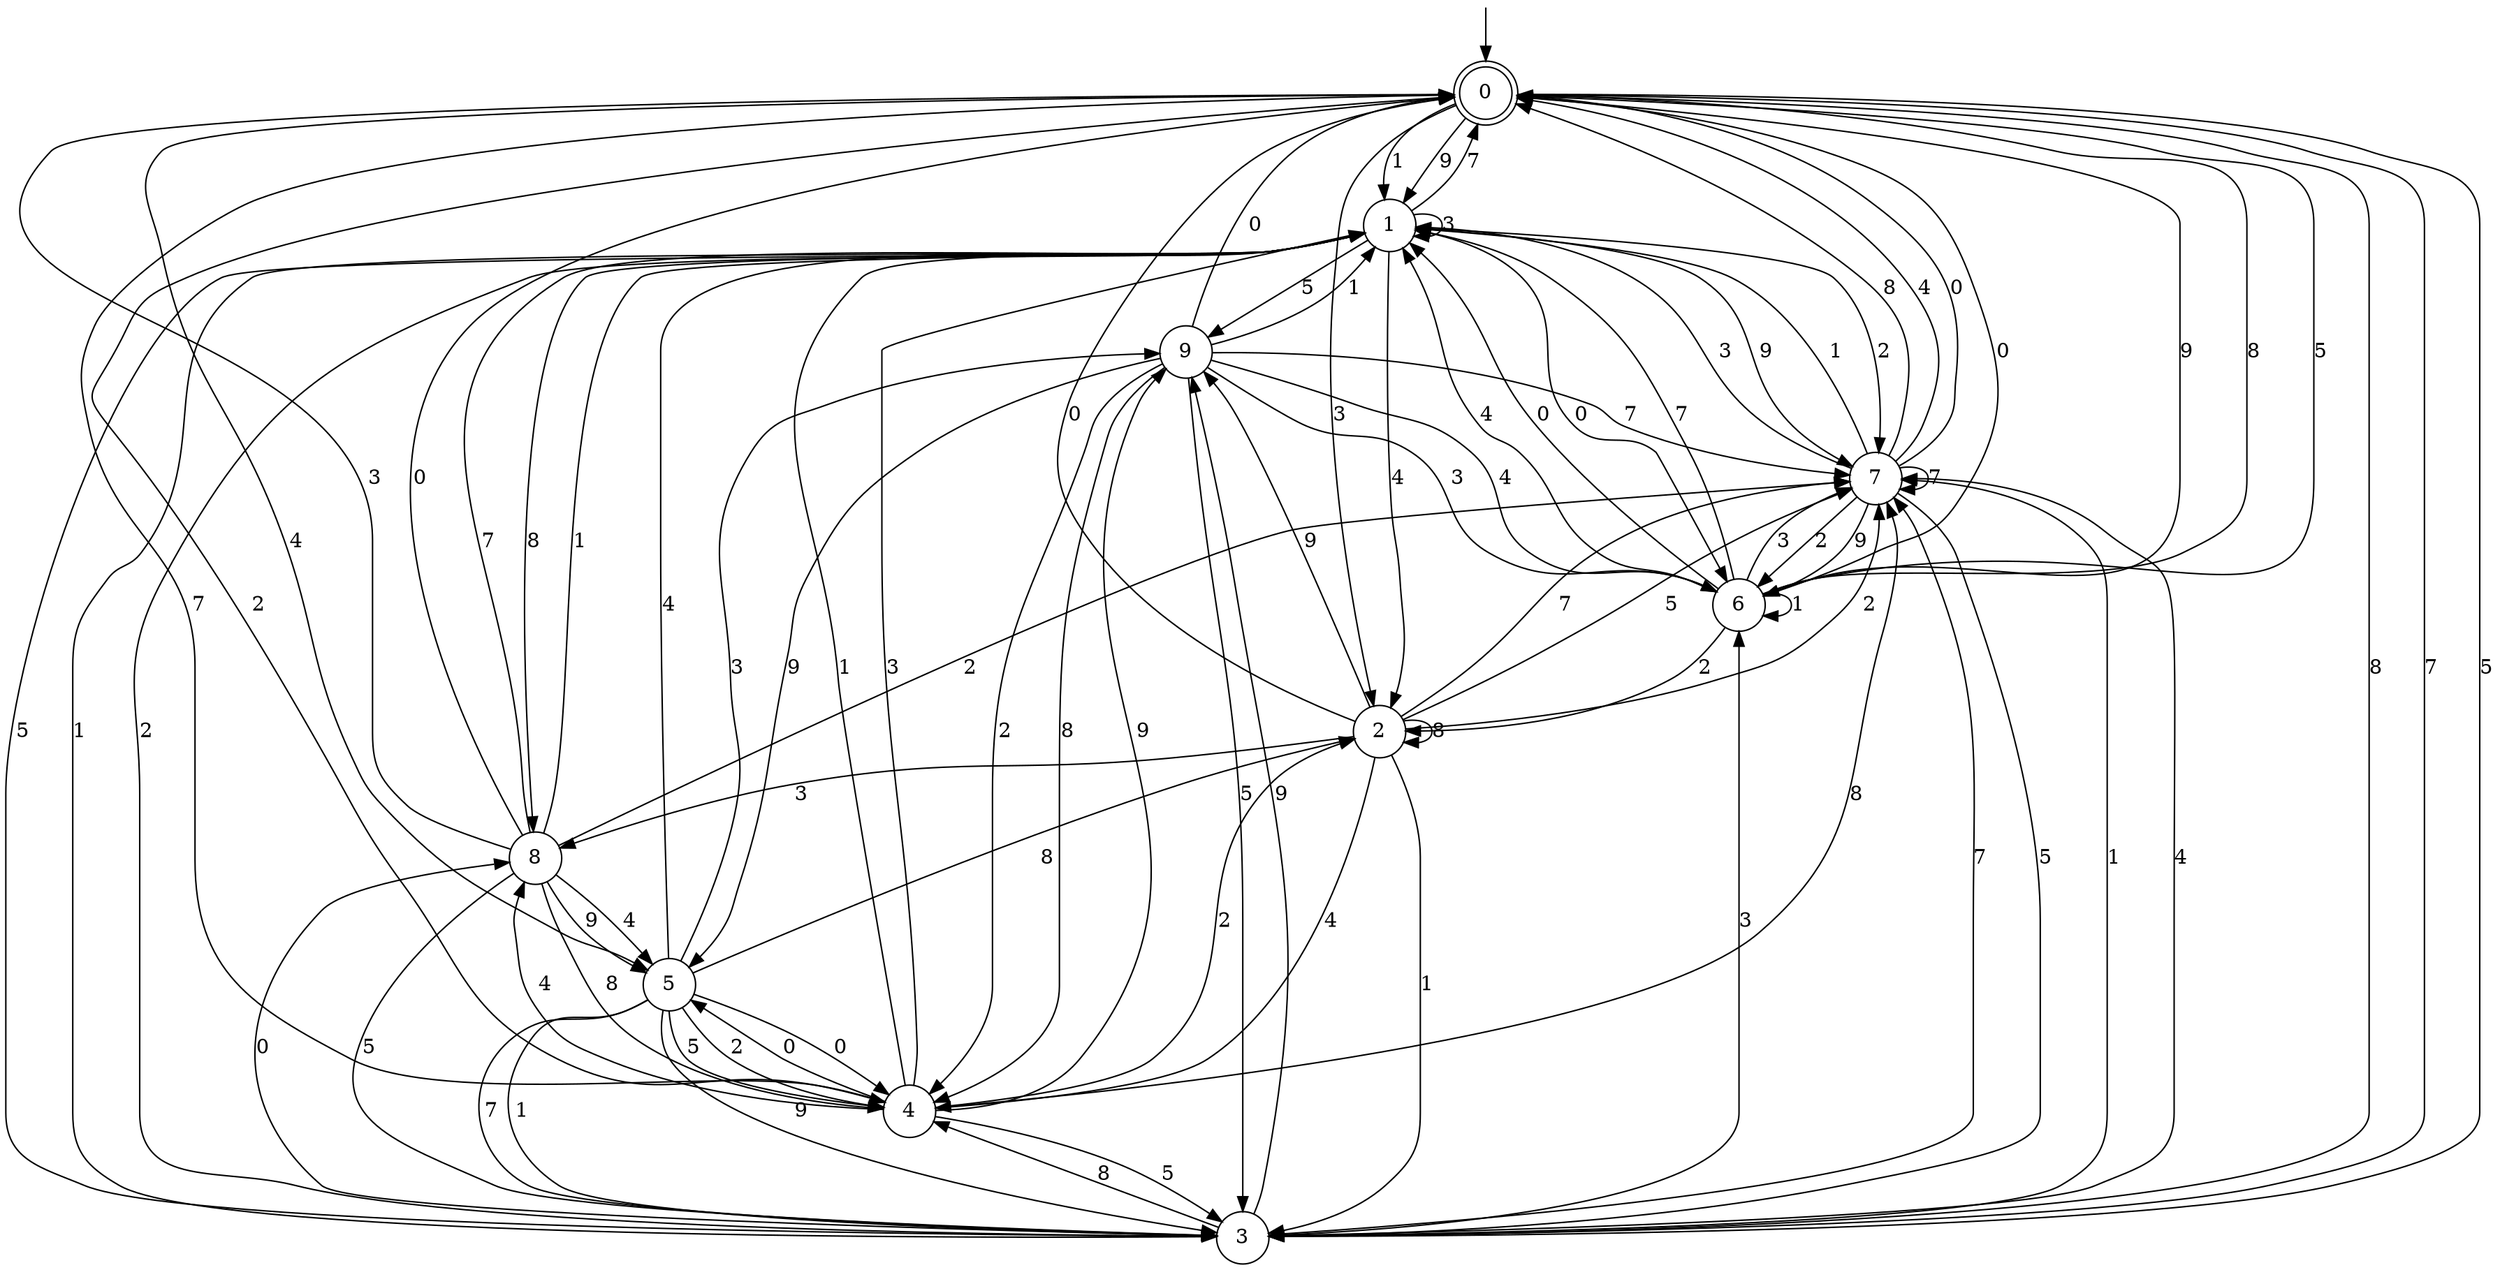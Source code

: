 digraph g {

	s0 [shape="doublecircle" label="0"];
	s1 [shape="circle" label="1"];
	s2 [shape="circle" label="2"];
	s3 [shape="circle" label="3"];
	s4 [shape="circle" label="4"];
	s5 [shape="circle" label="5"];
	s6 [shape="circle" label="6"];
	s7 [shape="circle" label="7"];
	s8 [shape="circle" label="8"];
	s9 [shape="circle" label="9"];
	s0 -> s1 [label="1"];
	s0 -> s2 [label="3"];
	s0 -> s1 [label="9"];
	s0 -> s3 [label="8"];
	s0 -> s4 [label="2"];
	s0 -> s5 [label="4"];
	s0 -> s6 [label="0"];
	s0 -> s3 [label="7"];
	s0 -> s3 [label="5"];
	s1 -> s3 [label="1"];
	s1 -> s1 [label="3"];
	s1 -> s7 [label="9"];
	s1 -> s8 [label="8"];
	s1 -> s7 [label="2"];
	s1 -> s2 [label="4"];
	s1 -> s6 [label="0"];
	s1 -> s0 [label="7"];
	s1 -> s9 [label="5"];
	s2 -> s3 [label="1"];
	s2 -> s8 [label="3"];
	s2 -> s9 [label="9"];
	s2 -> s2 [label="8"];
	s2 -> s7 [label="2"];
	s2 -> s4 [label="4"];
	s2 -> s0 [label="0"];
	s2 -> s7 [label="7"];
	s2 -> s7 [label="5"];
	s3 -> s7 [label="1"];
	s3 -> s6 [label="3"];
	s3 -> s9 [label="9"];
	s3 -> s4 [label="8"];
	s3 -> s1 [label="2"];
	s3 -> s7 [label="4"];
	s3 -> s8 [label="0"];
	s3 -> s7 [label="7"];
	s3 -> s1 [label="5"];
	s4 -> s1 [label="1"];
	s4 -> s1 [label="3"];
	s4 -> s9 [label="9"];
	s4 -> s7 [label="8"];
	s4 -> s2 [label="2"];
	s4 -> s8 [label="4"];
	s4 -> s5 [label="0"];
	s4 -> s0 [label="7"];
	s4 -> s3 [label="5"];
	s5 -> s3 [label="1"];
	s5 -> s9 [label="3"];
	s5 -> s3 [label="9"];
	s5 -> s2 [label="8"];
	s5 -> s4 [label="2"];
	s5 -> s1 [label="4"];
	s5 -> s4 [label="0"];
	s5 -> s3 [label="7"];
	s5 -> s4 [label="5"];
	s6 -> s6 [label="1"];
	s6 -> s7 [label="3"];
	s6 -> s0 [label="9"];
	s6 -> s0 [label="8"];
	s6 -> s2 [label="2"];
	s6 -> s1 [label="4"];
	s6 -> s1 [label="0"];
	s6 -> s1 [label="7"];
	s6 -> s0 [label="5"];
	s7 -> s1 [label="1"];
	s7 -> s1 [label="3"];
	s7 -> s6 [label="9"];
	s7 -> s0 [label="8"];
	s7 -> s6 [label="2"];
	s7 -> s0 [label="4"];
	s7 -> s0 [label="0"];
	s7 -> s7 [label="7"];
	s7 -> s3 [label="5"];
	s8 -> s1 [label="1"];
	s8 -> s0 [label="3"];
	s8 -> s5 [label="9"];
	s8 -> s4 [label="8"];
	s8 -> s7 [label="2"];
	s8 -> s5 [label="4"];
	s8 -> s0 [label="0"];
	s8 -> s1 [label="7"];
	s8 -> s3 [label="5"];
	s9 -> s1 [label="1"];
	s9 -> s6 [label="3"];
	s9 -> s5 [label="9"];
	s9 -> s4 [label="8"];
	s9 -> s4 [label="2"];
	s9 -> s6 [label="4"];
	s9 -> s0 [label="0"];
	s9 -> s7 [label="7"];
	s9 -> s3 [label="5"];

__start0 [label="" shape="none" width="0" height="0"];
__start0 -> s0;

}
